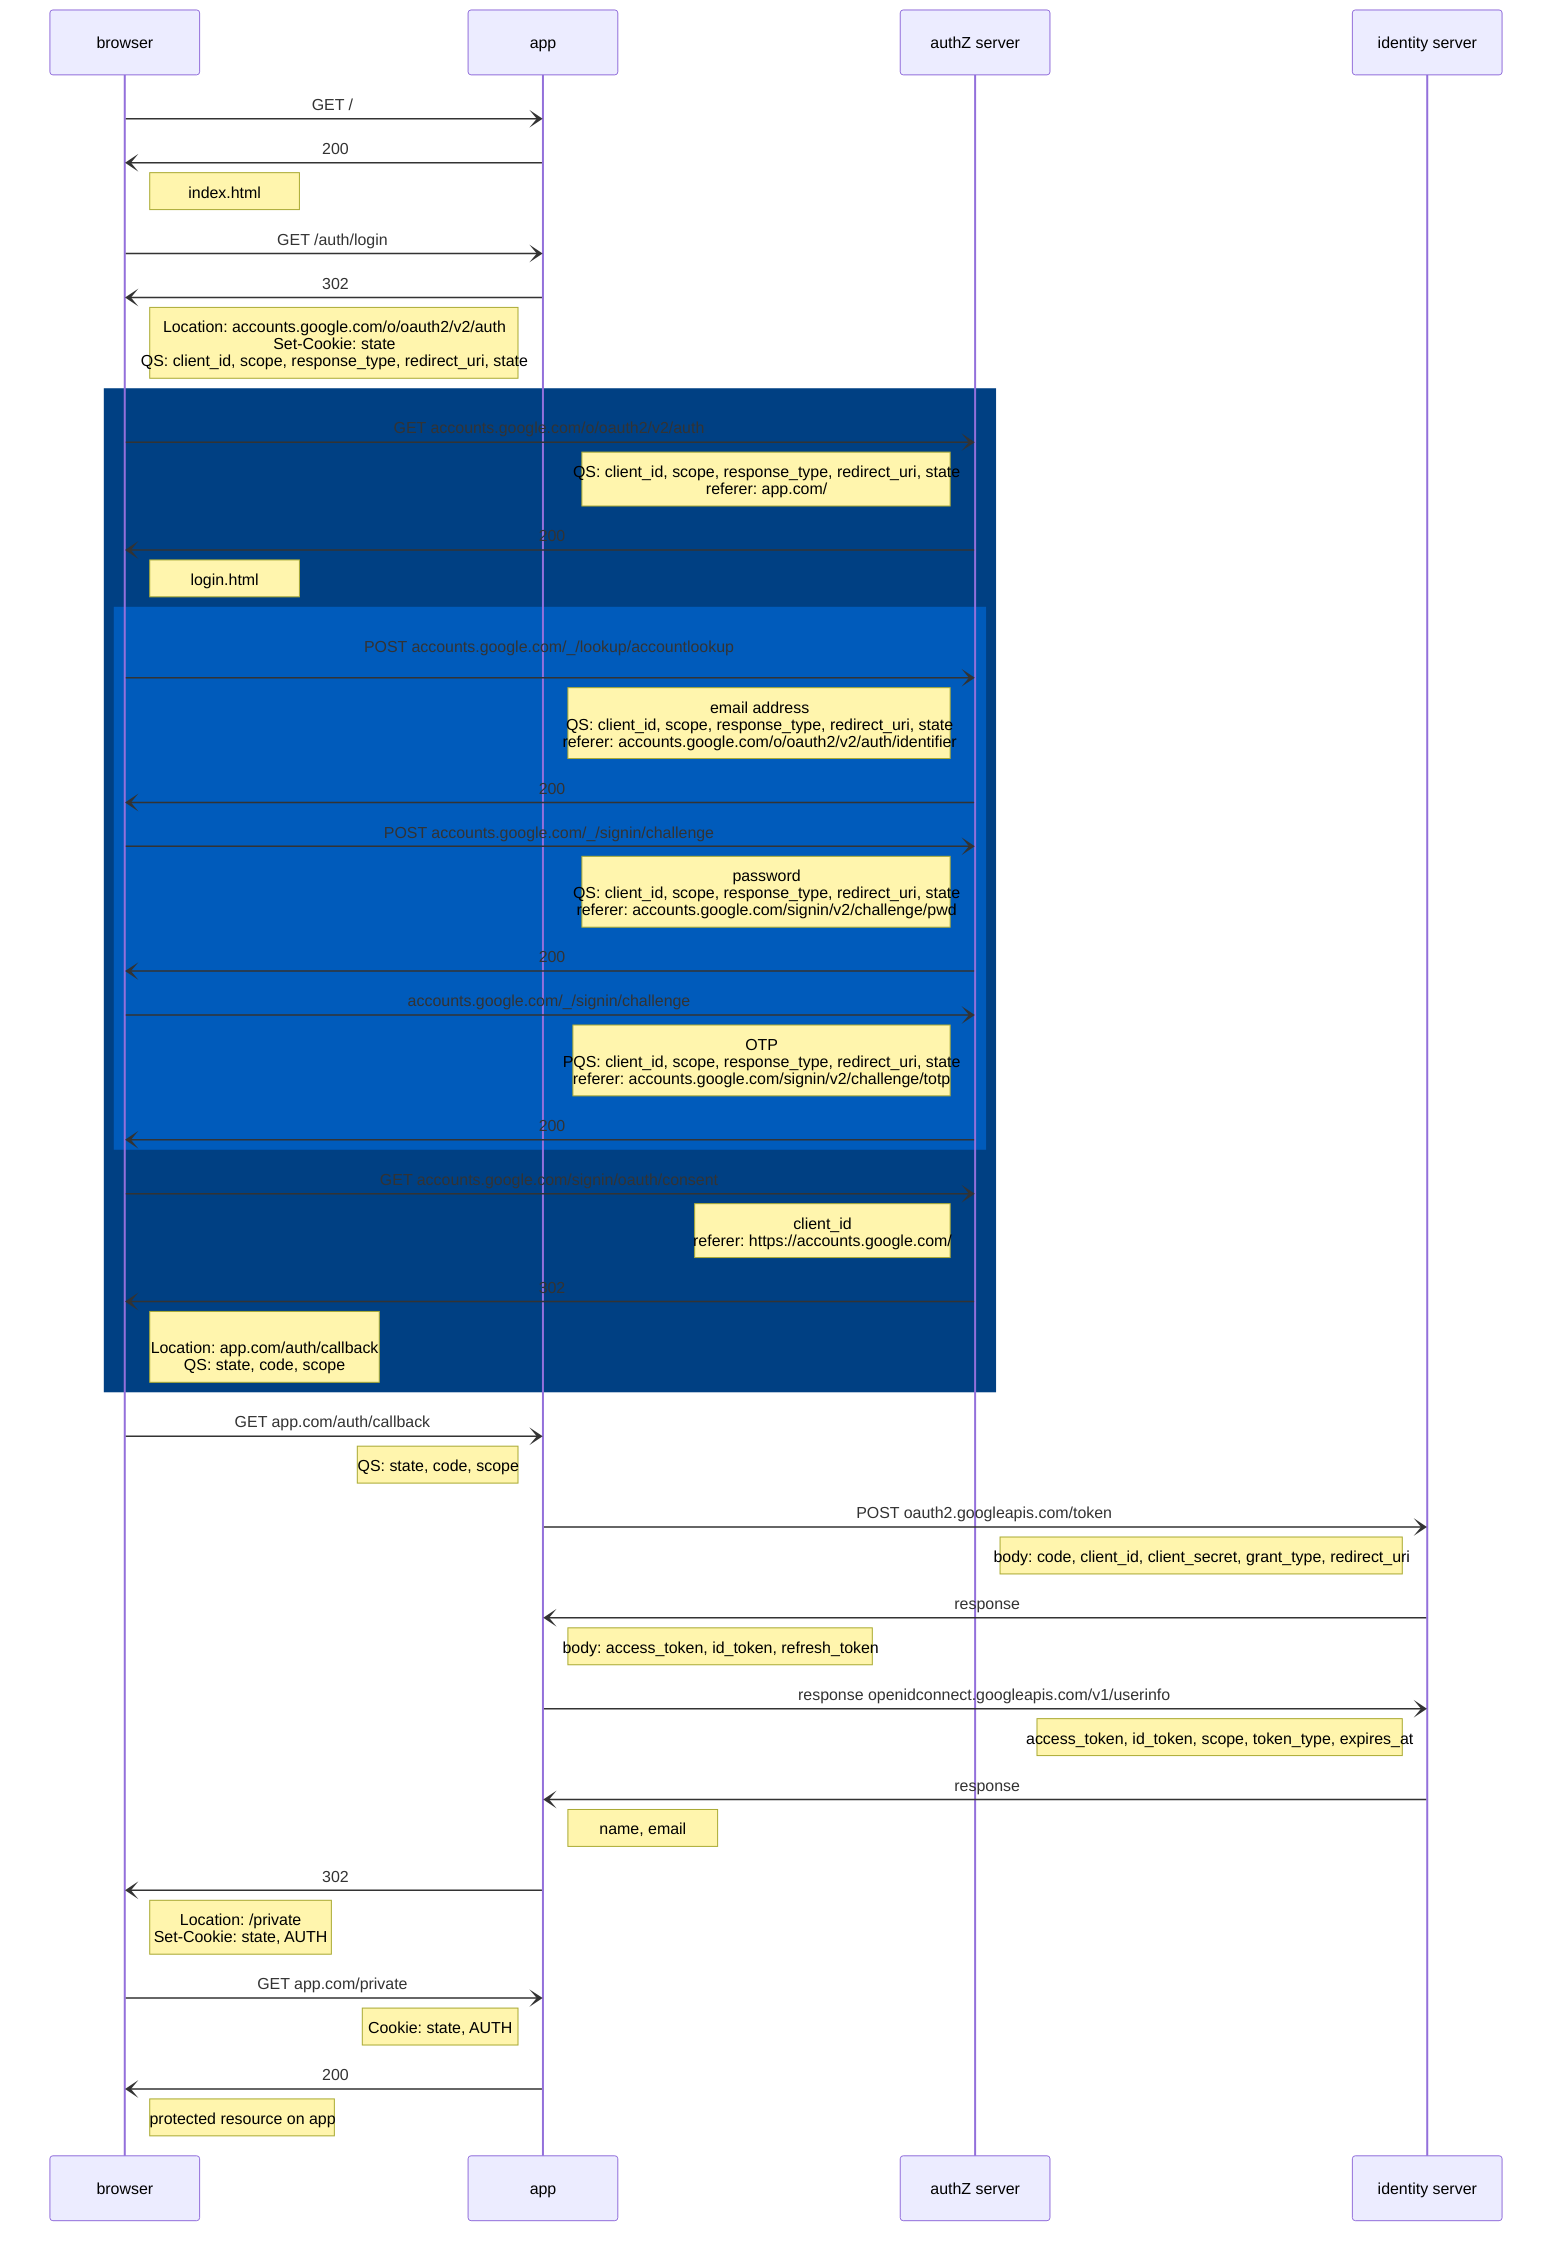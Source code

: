 sequenceDiagram

    participant b as browser
    participant a as app
    participant azs as authZ server
    participant ids as identity server

    b-)a: GET /
    a-)b: 200
    Note right of b: index.html

    b-)a: GET /auth/login
    a-)b: 302
    Note right of b: Location: accounts.google.com/o/oauth2/v2/auth<br>Set-Cookie: state<br>QS: client_id, scope, response_type, redirect_uri, state

    %% initiate OAuth 2.0 authZ code flow on Google
    rect rgb(0, 64, 131)
    b-)azs: GET accounts.google.com/o/oauth2/v2/auth
    Note left of azs: QS: client_id, scope, response_type, redirect_uri, state<br>referer: app.com/
    azs-)b: 200
    Note right of b: login.html

    %% send email address
    rect rgb(0, 91, 187)
    b-)azs: POST accounts.google.com/_/lookup/accountlookup<br>
    Note left of azs: email address<br>QS: client_id, scope, response_type, redirect_uri, state<br>referer: accounts.google.com/o/oauth2/v2/auth/identifier
    azs-) b: 200

    %% send password
    b-)azs: POST accounts.google.com/_/signin/challenge
    Note left of azs: password<br>QS: client_id, scope, response_type, redirect_uri, state<br>referer: accounts.google.com/signin/v2/challenge/pwd
    azs-) b: 200

    %% send OTP
    b-)azs: accounts.google.com/_/signin/challenge
    Note left of azs: OTP<br>PQS: client_id, scope, response_type, redirect_uri, state<br>referer: accounts.google.com/signin/v2/challenge/totp
    azs-) b: 200

    %% b-)azs: GET accounts.google.com/CheckCookie
    %% Note left of azs: QS: client_id, redirect_uri, scope<br>referer: accounts.google.com/signin/v2/challenge/totp
    %% azs-)b: 302
    %% Note right of b: Location: accounts.google.com/signin/oauth/consent
    end

    %% send consent
    b-)azs: GET accounts.google.com/signin/oauth/consent
    Note left of azs: client_id<br>referer: https://accounts.google.com/
    azs-)b: 302
    Note right of b: <br>Location: app.com/auth/callback<br>QS: state, code, scope
    end

    %% send code
    b-)a: GET app.com/auth/callback
    Note left of a: QS: state, code, scope
    %% exchange code for Access Token and ID Token
    a-)ids: POST oauth2.googleapis.com/token
    Note left of ids: body: code, client_id, client_secret, grant_type, redirect_uri
    ids-)a: response
    Note right of a: body: access_token, id_token, refresh_token
    %% get identity
    a-)ids: response openidconnect.googleapis.com/v1/userinfo
    Note left of ids: access_token, id_token, scope, token_type, expires_at
    ids-)a: response
    Note right of a: name, email
    %% redirect to private route
    a-)b: 302
    Note right of b: Location: /private<br>Set-Cookie: state, AUTH

    %% get protected resource
    b-)a: GET app.com/private
    Note left of a: Cookie: state, AUTH
    a-)b: 200
    Note right of b: protected resource on app